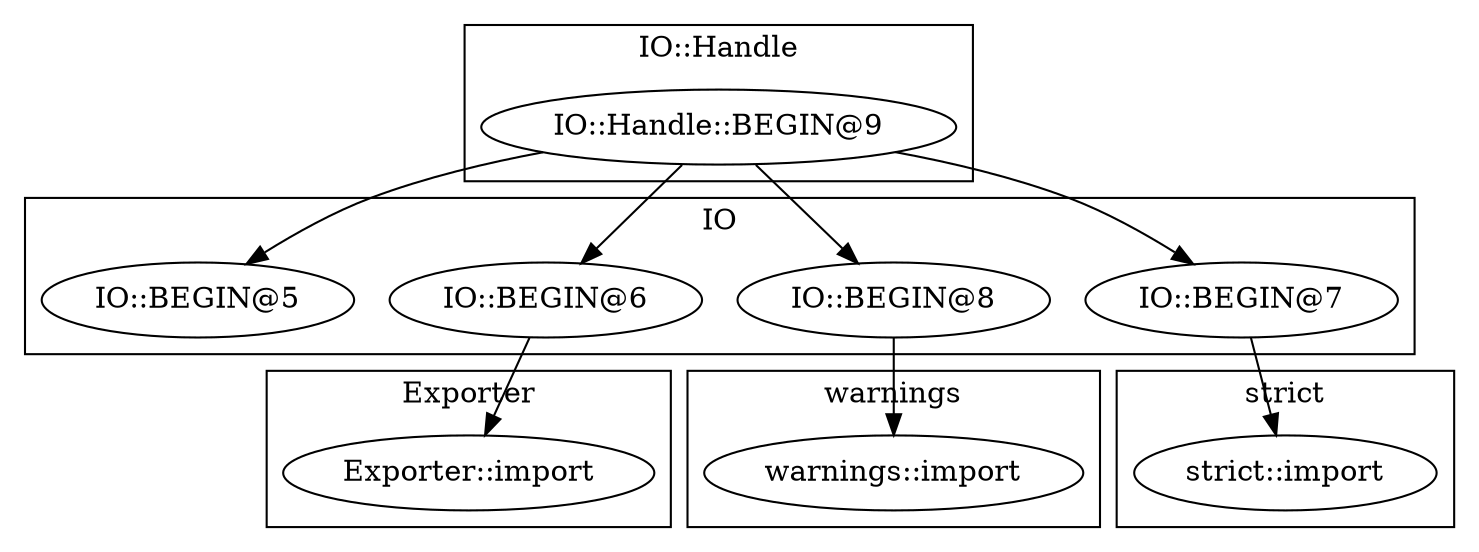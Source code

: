 digraph {
graph [overlap=false]
subgraph cluster_IO_Handle {
	label="IO::Handle";
	"IO::Handle::BEGIN@9";
}
subgraph cluster_Exporter {
	label="Exporter";
	"Exporter::import";
}
subgraph cluster_strict {
	label="strict";
	"strict::import";
}
subgraph cluster_IO {
	label="IO";
	"IO::BEGIN@6";
	"IO::BEGIN@8";
	"IO::BEGIN@7";
	"IO::BEGIN@5";
}
subgraph cluster_warnings {
	label="warnings";
	"warnings::import";
}
"IO::BEGIN@6" -> "Exporter::import";
"IO::Handle::BEGIN@9" -> "IO::BEGIN@7";
"IO::Handle::BEGIN@9" -> "IO::BEGIN@5";
"IO::Handle::BEGIN@9" -> "IO::BEGIN@8";
"IO::BEGIN@7" -> "strict::import";
"IO::Handle::BEGIN@9" -> "IO::BEGIN@6";
"IO::BEGIN@8" -> "warnings::import";
}
